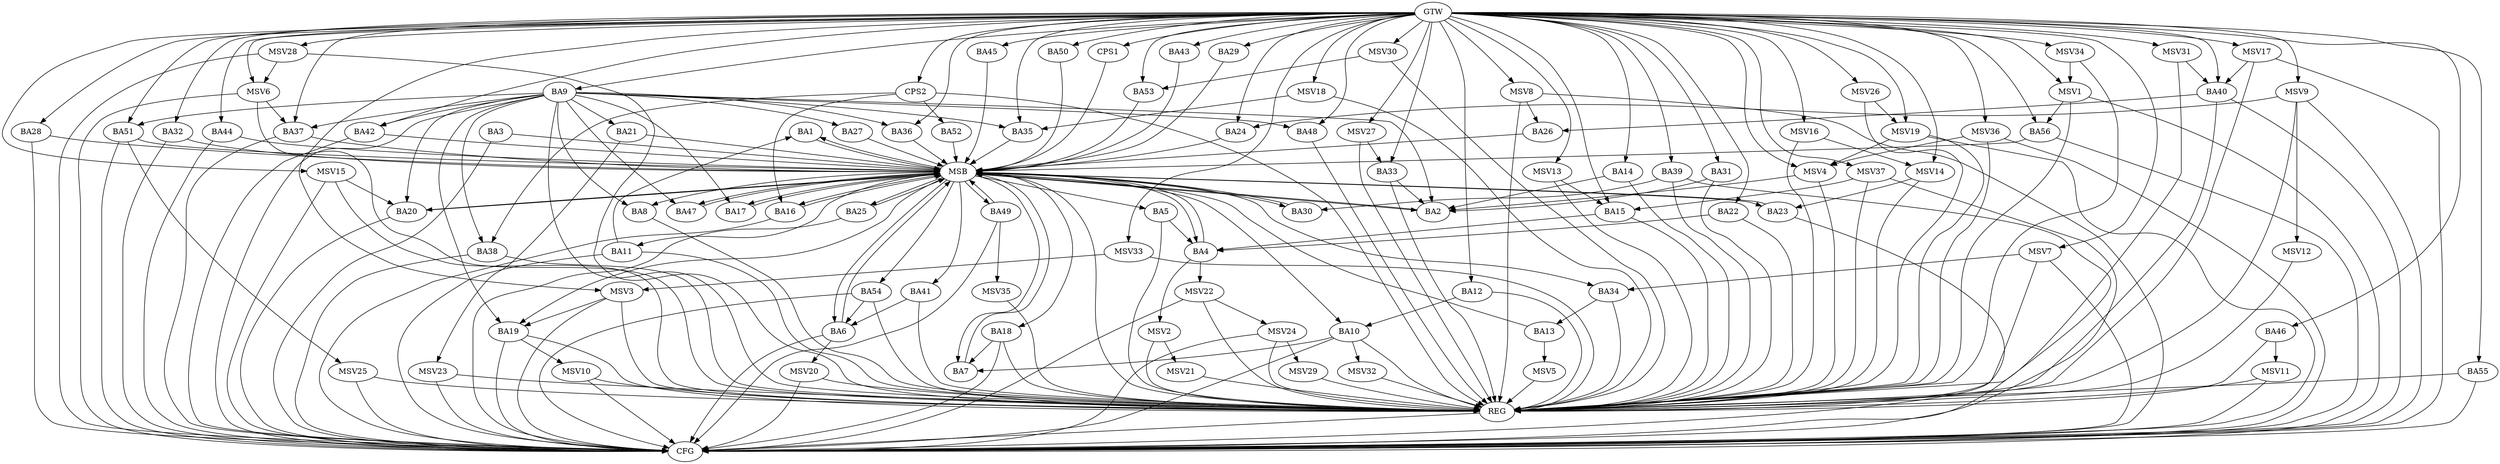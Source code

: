 strict digraph G {
  BA1 [ label="BA1" ];
  BA2 [ label="BA2" ];
  BA3 [ label="BA3" ];
  BA4 [ label="BA4" ];
  BA5 [ label="BA5" ];
  BA6 [ label="BA6" ];
  BA7 [ label="BA7" ];
  BA8 [ label="BA8" ];
  BA9 [ label="BA9" ];
  BA10 [ label="BA10" ];
  BA11 [ label="BA11" ];
  BA12 [ label="BA12" ];
  BA13 [ label="BA13" ];
  BA14 [ label="BA14" ];
  BA15 [ label="BA15" ];
  BA16 [ label="BA16" ];
  BA17 [ label="BA17" ];
  BA18 [ label="BA18" ];
  BA19 [ label="BA19" ];
  BA20 [ label="BA20" ];
  BA21 [ label="BA21" ];
  BA22 [ label="BA22" ];
  BA23 [ label="BA23" ];
  BA24 [ label="BA24" ];
  BA25 [ label="BA25" ];
  BA26 [ label="BA26" ];
  BA27 [ label="BA27" ];
  BA28 [ label="BA28" ];
  BA29 [ label="BA29" ];
  BA30 [ label="BA30" ];
  BA31 [ label="BA31" ];
  BA32 [ label="BA32" ];
  BA33 [ label="BA33" ];
  BA34 [ label="BA34" ];
  BA35 [ label="BA35" ];
  BA36 [ label="BA36" ];
  BA37 [ label="BA37" ];
  BA38 [ label="BA38" ];
  BA39 [ label="BA39" ];
  BA40 [ label="BA40" ];
  BA41 [ label="BA41" ];
  BA42 [ label="BA42" ];
  BA43 [ label="BA43" ];
  BA44 [ label="BA44" ];
  BA45 [ label="BA45" ];
  BA46 [ label="BA46" ];
  BA47 [ label="BA47" ];
  BA48 [ label="BA48" ];
  BA49 [ label="BA49" ];
  BA50 [ label="BA50" ];
  BA51 [ label="BA51" ];
  BA52 [ label="BA52" ];
  BA53 [ label="BA53" ];
  BA54 [ label="BA54" ];
  BA55 [ label="BA55" ];
  BA56 [ label="BA56" ];
  CPS1 [ label="CPS1" ];
  CPS2 [ label="CPS2" ];
  GTW [ label="GTW" ];
  REG [ label="REG" ];
  MSB [ label="MSB" ];
  CFG [ label="CFG" ];
  MSV1 [ label="MSV1" ];
  MSV2 [ label="MSV2" ];
  MSV3 [ label="MSV3" ];
  MSV4 [ label="MSV4" ];
  MSV5 [ label="MSV5" ];
  MSV6 [ label="MSV6" ];
  MSV7 [ label="MSV7" ];
  MSV8 [ label="MSV8" ];
  MSV9 [ label="MSV9" ];
  MSV10 [ label="MSV10" ];
  MSV11 [ label="MSV11" ];
  MSV12 [ label="MSV12" ];
  MSV13 [ label="MSV13" ];
  MSV14 [ label="MSV14" ];
  MSV15 [ label="MSV15" ];
  MSV16 [ label="MSV16" ];
  MSV17 [ label="MSV17" ];
  MSV18 [ label="MSV18" ];
  MSV19 [ label="MSV19" ];
  MSV20 [ label="MSV20" ];
  MSV21 [ label="MSV21" ];
  MSV22 [ label="MSV22" ];
  MSV23 [ label="MSV23" ];
  MSV24 [ label="MSV24" ];
  MSV25 [ label="MSV25" ];
  MSV26 [ label="MSV26" ];
  MSV27 [ label="MSV27" ];
  MSV28 [ label="MSV28" ];
  MSV29 [ label="MSV29" ];
  MSV30 [ label="MSV30" ];
  MSV31 [ label="MSV31" ];
  MSV32 [ label="MSV32" ];
  MSV33 [ label="MSV33" ];
  MSV34 [ label="MSV34" ];
  MSV35 [ label="MSV35" ];
  MSV36 [ label="MSV36" ];
  MSV37 [ label="MSV37" ];
  BA5 -> BA4;
  BA9 -> BA2;
  BA10 -> BA7;
  BA11 -> BA1;
  BA12 -> BA10;
  BA14 -> BA2;
  BA15 -> BA4;
  BA18 -> BA7;
  BA22 -> BA4;
  BA31 -> BA2;
  BA33 -> BA2;
  BA34 -> BA13;
  BA39 -> BA30;
  BA40 -> BA26;
  BA41 -> BA6;
  BA54 -> BA6;
  CPS2 -> BA52;
  CPS2 -> BA38;
  CPS2 -> BA16;
  GTW -> BA9;
  GTW -> BA12;
  GTW -> BA14;
  GTW -> BA15;
  GTW -> BA22;
  GTW -> BA24;
  GTW -> BA28;
  GTW -> BA29;
  GTW -> BA31;
  GTW -> BA32;
  GTW -> BA33;
  GTW -> BA35;
  GTW -> BA36;
  GTW -> BA37;
  GTW -> BA39;
  GTW -> BA40;
  GTW -> BA42;
  GTW -> BA43;
  GTW -> BA44;
  GTW -> BA45;
  GTW -> BA46;
  GTW -> BA48;
  GTW -> BA50;
  GTW -> BA51;
  GTW -> BA53;
  GTW -> BA55;
  GTW -> BA56;
  GTW -> CPS1;
  GTW -> CPS2;
  BA5 -> REG;
  BA8 -> REG;
  BA9 -> REG;
  BA10 -> REG;
  BA11 -> REG;
  BA12 -> REG;
  BA14 -> REG;
  BA15 -> REG;
  BA18 -> REG;
  BA19 -> REG;
  BA22 -> REG;
  BA31 -> REG;
  BA33 -> REG;
  BA34 -> REG;
  BA38 -> REG;
  BA39 -> REG;
  BA40 -> REG;
  BA41 -> REG;
  BA46 -> REG;
  BA48 -> REG;
  BA54 -> REG;
  BA55 -> REG;
  CPS2 -> REG;
  BA1 -> MSB;
  MSB -> BA2;
  MSB -> REG;
  BA2 -> MSB;
  MSB -> BA1;
  BA3 -> MSB;
  BA4 -> MSB;
  BA6 -> MSB;
  MSB -> BA4;
  BA7 -> MSB;
  BA13 -> MSB;
  BA16 -> MSB;
  BA17 -> MSB;
  MSB -> BA16;
  BA20 -> MSB;
  BA21 -> MSB;
  MSB -> BA11;
  BA23 -> MSB;
  MSB -> BA10;
  BA24 -> MSB;
  MSB -> BA7;
  BA25 -> MSB;
  BA26 -> MSB;
  BA27 -> MSB;
  BA28 -> MSB;
  BA29 -> MSB;
  BA30 -> MSB;
  MSB -> BA8;
  BA32 -> MSB;
  MSB -> BA25;
  BA35 -> MSB;
  MSB -> BA17;
  BA36 -> MSB;
  MSB -> BA6;
  BA37 -> MSB;
  BA42 -> MSB;
  MSB -> BA41;
  BA43 -> MSB;
  BA44 -> MSB;
  BA45 -> MSB;
  BA47 -> MSB;
  BA49 -> MSB;
  MSB -> BA19;
  BA50 -> MSB;
  MSB -> BA18;
  BA51 -> MSB;
  BA52 -> MSB;
  MSB -> BA34;
  BA53 -> MSB;
  BA56 -> MSB;
  CPS1 -> MSB;
  MSB -> BA30;
  MSB -> BA54;
  MSB -> BA23;
  MSB -> BA47;
  MSB -> BA49;
  MSB -> BA20;
  MSB -> BA5;
  BA44 -> CFG;
  BA19 -> CFG;
  BA39 -> CFG;
  BA23 -> CFG;
  BA20 -> CFG;
  BA38 -> CFG;
  BA55 -> CFG;
  BA28 -> CFG;
  BA3 -> CFG;
  BA51 -> CFG;
  BA40 -> CFG;
  BA54 -> CFG;
  BA10 -> CFG;
  BA6 -> CFG;
  BA25 -> CFG;
  BA49 -> CFG;
  BA18 -> CFG;
  BA32 -> CFG;
  BA37 -> CFG;
  BA16 -> CFG;
  BA42 -> CFG;
  BA11 -> CFG;
  BA56 -> CFG;
  REG -> CFG;
  BA9 -> CFG;
  BA9 -> BA51;
  BA9 -> BA8;
  BA9 -> BA37;
  BA9 -> BA27;
  BA9 -> BA20;
  BA9 -> BA47;
  BA9 -> BA17;
  BA9 -> BA19;
  BA9 -> BA42;
  BA9 -> BA38;
  BA9 -> BA36;
  BA9 -> BA35;
  BA9 -> BA21;
  BA9 -> BA48;
  MSV1 -> BA56;
  GTW -> MSV1;
  MSV1 -> REG;
  MSV1 -> CFG;
  BA4 -> MSV2;
  MSV2 -> REG;
  MSV3 -> BA19;
  GTW -> MSV3;
  MSV3 -> REG;
  MSV3 -> CFG;
  MSV4 -> BA2;
  GTW -> MSV4;
  MSV4 -> REG;
  BA13 -> MSV5;
  MSV5 -> REG;
  MSV6 -> BA37;
  GTW -> MSV6;
  MSV6 -> REG;
  MSV6 -> CFG;
  MSV7 -> BA34;
  GTW -> MSV7;
  MSV7 -> REG;
  MSV7 -> CFG;
  MSV8 -> BA26;
  GTW -> MSV8;
  MSV8 -> REG;
  MSV8 -> CFG;
  MSV9 -> BA24;
  GTW -> MSV9;
  MSV9 -> REG;
  MSV9 -> CFG;
  BA19 -> MSV10;
  MSV10 -> REG;
  MSV10 -> CFG;
  BA46 -> MSV11;
  MSV11 -> REG;
  MSV11 -> CFG;
  MSV9 -> MSV12;
  MSV12 -> REG;
  MSV13 -> BA15;
  GTW -> MSV13;
  MSV13 -> REG;
  MSV14 -> BA23;
  GTW -> MSV14;
  MSV14 -> REG;
  MSV15 -> BA20;
  GTW -> MSV15;
  MSV15 -> REG;
  MSV15 -> CFG;
  MSV16 -> MSV14;
  GTW -> MSV16;
  MSV16 -> REG;
  MSV17 -> BA40;
  GTW -> MSV17;
  MSV17 -> REG;
  MSV17 -> CFG;
  MSV18 -> BA35;
  GTW -> MSV18;
  MSV18 -> REG;
  MSV19 -> MSV4;
  GTW -> MSV19;
  MSV19 -> REG;
  MSV19 -> CFG;
  BA6 -> MSV20;
  MSV20 -> REG;
  MSV20 -> CFG;
  MSV2 -> MSV21;
  MSV21 -> REG;
  BA4 -> MSV22;
  MSV22 -> REG;
  MSV22 -> CFG;
  BA21 -> MSV23;
  MSV23 -> REG;
  MSV23 -> CFG;
  MSV22 -> MSV24;
  MSV24 -> REG;
  MSV24 -> CFG;
  BA51 -> MSV25;
  MSV25 -> REG;
  MSV25 -> CFG;
  MSV26 -> MSV19;
  GTW -> MSV26;
  MSV26 -> REG;
  MSV27 -> BA33;
  GTW -> MSV27;
  MSV27 -> REG;
  MSV28 -> MSV6;
  GTW -> MSV28;
  MSV28 -> REG;
  MSV28 -> CFG;
  MSV24 -> MSV29;
  MSV29 -> REG;
  MSV30 -> BA53;
  GTW -> MSV30;
  MSV30 -> REG;
  MSV31 -> BA40;
  GTW -> MSV31;
  MSV31 -> REG;
  BA10 -> MSV32;
  MSV32 -> REG;
  MSV33 -> MSV3;
  GTW -> MSV33;
  MSV33 -> REG;
  MSV34 -> MSV1;
  GTW -> MSV34;
  MSV34 -> REG;
  BA49 -> MSV35;
  MSV35 -> REG;
  MSV36 -> MSV4;
  GTW -> MSV36;
  MSV36 -> REG;
  MSV36 -> CFG;
  MSV37 -> BA15;
  GTW -> MSV37;
  MSV37 -> REG;
  MSV37 -> CFG;
}
